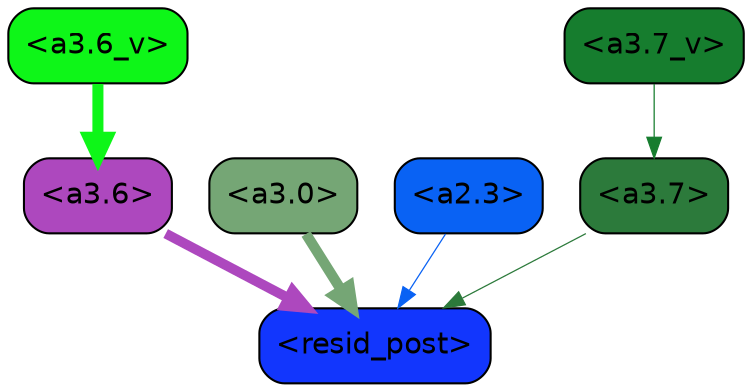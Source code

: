 strict digraph "" {
	graph [bgcolor=transparent,
		layout=dot,
		overlap=false,
		splines=true
	];
	"<a3.7>"	[color=black,
		fillcolor="#2c7a3b",
		fontname=Helvetica,
		shape=box,
		style="filled, rounded"];
	"<resid_post>"	[color=black,
		fillcolor="#1236fd",
		fontname=Helvetica,
		shape=box,
		style="filled, rounded"];
	"<a3.7>" -> "<resid_post>"	[color="#2c7a3b",
		penwidth=0.6];
	"<a3.6>"	[color=black,
		fillcolor="#ad48be",
		fontname=Helvetica,
		shape=box,
		style="filled, rounded"];
	"<a3.6>" -> "<resid_post>"	[color="#ad48be",
		penwidth=4.749041676521301];
	"<a3.0>"	[color=black,
		fillcolor="#75a675",
		fontname=Helvetica,
		shape=box,
		style="filled, rounded"];
	"<a3.0>" -> "<resid_post>"	[color="#75a675",
		penwidth=5.004215121269226];
	"<a2.3>"	[color=black,
		fillcolor="#0962f4",
		fontname=Helvetica,
		shape=box,
		style="filled, rounded"];
	"<a2.3>" -> "<resid_post>"	[color="#0962f4",
		penwidth=0.6];
	"<a3.7_v>"	[color=black,
		fillcolor="#167d2e",
		fontname=Helvetica,
		shape=box,
		style="filled, rounded"];
	"<a3.7_v>" -> "<a3.7>"	[color="#167d2e",
		penwidth=0.6];
	"<a3.6_v>"	[color=black,
		fillcolor="#0ef618",
		fontname=Helvetica,
		shape=box,
		style="filled, rounded"];
	"<a3.6_v>" -> "<a3.6>"	[color="#0ef618",
		penwidth=5.297133803367615];
}
